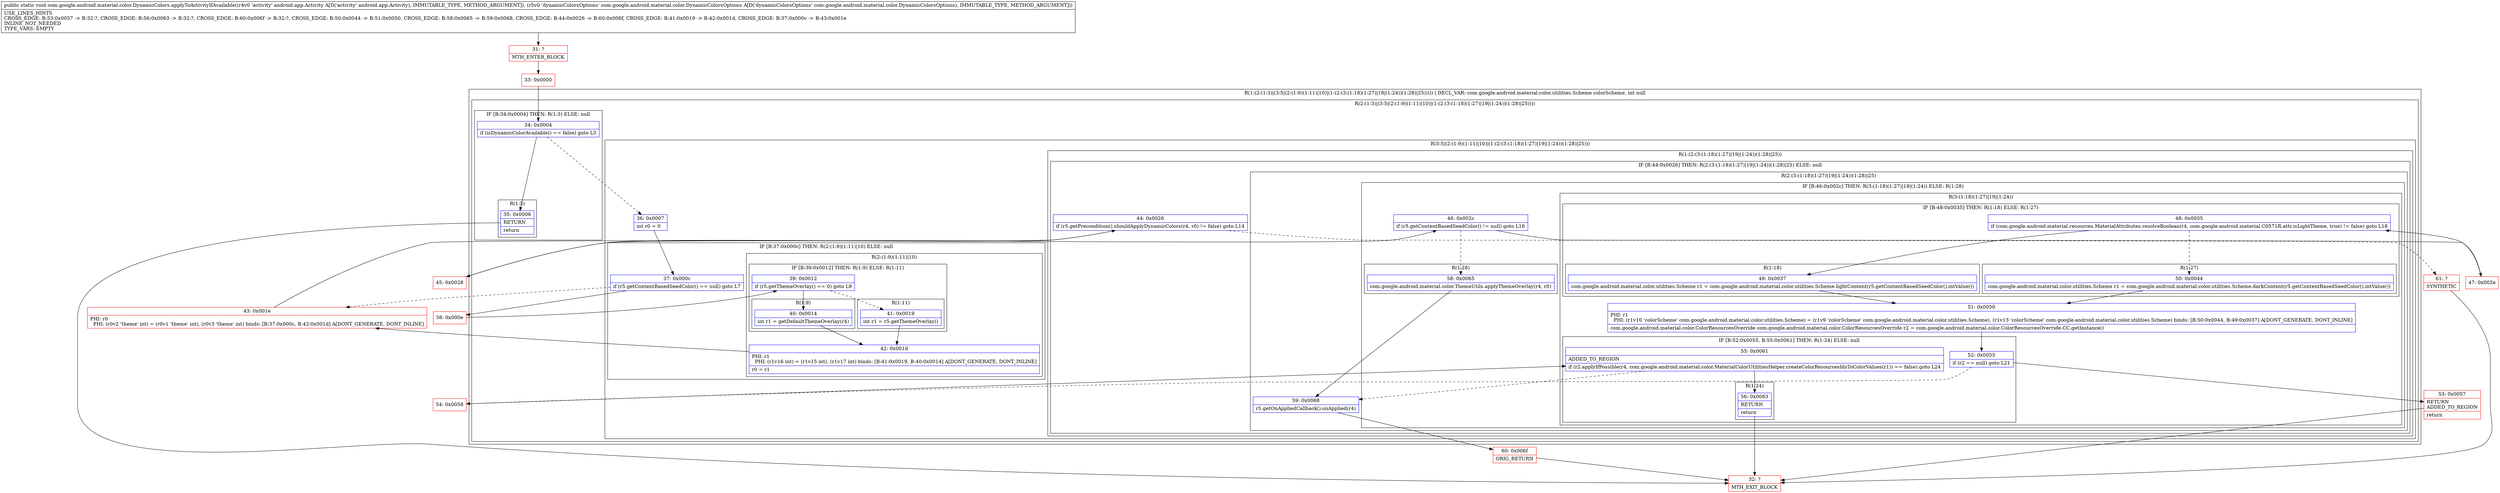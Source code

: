 digraph "CFG forcom.google.android.material.color.DynamicColors.applyToActivityIfAvailable(Landroid\/app\/Activity;Lcom\/google\/android\/material\/color\/DynamicColorsOptions;)V" {
subgraph cluster_Region_1324344766 {
label = "R(1:(2:(1:3)|(3:5|(2:(1:9)(1:11)|10)|(1:(2:(3:(1:18)(1:27)|19|(1:24))(1:28)|25))))) | DECL_VAR: com.google.android.material.color.utilities.Scheme colorScheme, int null\l";
node [shape=record,color=blue];
subgraph cluster_Region_1786141698 {
label = "R(2:(1:3)|(3:5|(2:(1:9)(1:11)|10)|(1:(2:(3:(1:18)(1:27)|19|(1:24))(1:28)|25))))";
node [shape=record,color=blue];
subgraph cluster_IfRegion_2005776401 {
label = "IF [B:34:0x0004] THEN: R(1:3) ELSE: null";
node [shape=record,color=blue];
Node_34 [shape=record,label="{34\:\ 0x0004|if (isDynamicColorAvailable() == false) goto L3\l}"];
subgraph cluster_Region_1802973014 {
label = "R(1:3)";
node [shape=record,color=blue];
Node_35 [shape=record,label="{35\:\ 0x0006|RETURN\l|return\l}"];
}
}
subgraph cluster_Region_1795052145 {
label = "R(3:5|(2:(1:9)(1:11)|10)|(1:(2:(3:(1:18)(1:27)|19|(1:24))(1:28)|25)))";
node [shape=record,color=blue];
Node_36 [shape=record,label="{36\:\ 0x0007|int r0 = 0\l}"];
subgraph cluster_IfRegion_1518663059 {
label = "IF [B:37:0x000c] THEN: R(2:(1:9)(1:11)|10) ELSE: null";
node [shape=record,color=blue];
Node_37 [shape=record,label="{37\:\ 0x000c|if (r5.getContentBasedSeedColor() == null) goto L7\l}"];
subgraph cluster_Region_1623410081 {
label = "R(2:(1:9)(1:11)|10)";
node [shape=record,color=blue];
subgraph cluster_IfRegion_38413453 {
label = "IF [B:39:0x0012] THEN: R(1:9) ELSE: R(1:11)";
node [shape=record,color=blue];
Node_39 [shape=record,label="{39\:\ 0x0012|if (r5.getThemeOverlay() == 0) goto L9\l}"];
subgraph cluster_Region_937660043 {
label = "R(1:9)";
node [shape=record,color=blue];
Node_40 [shape=record,label="{40\:\ 0x0014|int r1 = getDefaultThemeOverlay(r4)\l}"];
}
subgraph cluster_Region_1652240844 {
label = "R(1:11)";
node [shape=record,color=blue];
Node_41 [shape=record,label="{41\:\ 0x0019|int r1 = r5.getThemeOverlay()\l}"];
}
}
Node_42 [shape=record,label="{42\:\ 0x001d|PHI: r1 \l  PHI: (r1v16 int) = (r1v15 int), (r1v17 int) binds: [B:41:0x0019, B:40:0x0014] A[DONT_GENERATE, DONT_INLINE]\l|r0 = r1\l}"];
}
}
subgraph cluster_Region_412965349 {
label = "R(1:(2:(3:(1:18)(1:27)|19|(1:24))(1:28)|25))";
node [shape=record,color=blue];
subgraph cluster_IfRegion_1245169472 {
label = "IF [B:44:0x0026] THEN: R(2:(3:(1:18)(1:27)|19|(1:24))(1:28)|25) ELSE: null";
node [shape=record,color=blue];
Node_44 [shape=record,label="{44\:\ 0x0026|if (r5.getPrecondition().shouldApplyDynamicColors(r4, r0) != false) goto L14\l}"];
subgraph cluster_Region_1245894719 {
label = "R(2:(3:(1:18)(1:27)|19|(1:24))(1:28)|25)";
node [shape=record,color=blue];
subgraph cluster_IfRegion_924292233 {
label = "IF [B:46:0x002c] THEN: R(3:(1:18)(1:27)|19|(1:24)) ELSE: R(1:28)";
node [shape=record,color=blue];
Node_46 [shape=record,label="{46\:\ 0x002c|if (r5.getContentBasedSeedColor() != null) goto L16\l}"];
subgraph cluster_Region_1464275078 {
label = "R(3:(1:18)(1:27)|19|(1:24))";
node [shape=record,color=blue];
subgraph cluster_IfRegion_1680519338 {
label = "IF [B:48:0x0035] THEN: R(1:18) ELSE: R(1:27)";
node [shape=record,color=blue];
Node_48 [shape=record,label="{48\:\ 0x0035|if (com.google.android.material.resources.MaterialAttributes.resolveBoolean(r4, com.google.android.material.C0571R.attr.isLightTheme, true) != false) goto L18\l}"];
subgraph cluster_Region_599707254 {
label = "R(1:18)";
node [shape=record,color=blue];
Node_49 [shape=record,label="{49\:\ 0x0037|com.google.android.material.color.utilities.Scheme r1 = com.google.android.material.color.utilities.Scheme.lightContent(r5.getContentBasedSeedColor().intValue())\l}"];
}
subgraph cluster_Region_1495955135 {
label = "R(1:27)";
node [shape=record,color=blue];
Node_50 [shape=record,label="{50\:\ 0x0044|com.google.android.material.color.utilities.Scheme r1 = com.google.android.material.color.utilities.Scheme.darkContent(r5.getContentBasedSeedColor().intValue())\l}"];
}
}
Node_51 [shape=record,label="{51\:\ 0x0050|PHI: r1 \l  PHI: (r1v10 'colorScheme' com.google.android.material.color.utilities.Scheme) = (r1v9 'colorScheme' com.google.android.material.color.utilities.Scheme), (r1v13 'colorScheme' com.google.android.material.color.utilities.Scheme) binds: [B:50:0x0044, B:49:0x0037] A[DONT_GENERATE, DONT_INLINE]\l|com.google.android.material.color.ColorResourcesOverride com.google.android.material.color.ColorResourcesOverride r2 = com.google.android.material.color.ColorResourcesOverride.CC.getInstance()\l}"];
subgraph cluster_IfRegion_1752055280 {
label = "IF [B:52:0x0055, B:55:0x0061] THEN: R(1:24) ELSE: null";
node [shape=record,color=blue];
Node_52 [shape=record,label="{52\:\ 0x0055|if (r2 == null) goto L21\l}"];
Node_55 [shape=record,label="{55\:\ 0x0061|ADDED_TO_REGION\l|if (r2.applyIfPossible(r4, com.google.android.material.color.MaterialColorUtilitiesHelper.createColorResourcesIdsToColorValues(r1)) == false) goto L24\l}"];
subgraph cluster_Region_369795003 {
label = "R(1:24)";
node [shape=record,color=blue];
Node_56 [shape=record,label="{56\:\ 0x0063|RETURN\l|return\l}"];
}
}
}
subgraph cluster_Region_1105185071 {
label = "R(1:28)";
node [shape=record,color=blue];
Node_58 [shape=record,label="{58\:\ 0x0065|com.google.android.material.color.ThemeUtils.applyThemeOverlay(r4, r0)\l}"];
}
}
Node_59 [shape=record,label="{59\:\ 0x0068|r5.getOnAppliedCallback().onApplied(r4)\l}"];
}
}
}
}
}
}
Node_31 [shape=record,color=red,label="{31\:\ ?|MTH_ENTER_BLOCK\l}"];
Node_33 [shape=record,color=red,label="{33\:\ 0x0000}"];
Node_32 [shape=record,color=red,label="{32\:\ ?|MTH_EXIT_BLOCK\l}"];
Node_38 [shape=record,color=red,label="{38\:\ 0x000e}"];
Node_43 [shape=record,color=red,label="{43\:\ 0x001e|PHI: r0 \l  PHI: (r0v2 'theme' int) = (r0v1 'theme' int), (r0v3 'theme' int) binds: [B:37:0x000c, B:42:0x001d] A[DONT_GENERATE, DONT_INLINE]\l}"];
Node_45 [shape=record,color=red,label="{45\:\ 0x0028}"];
Node_47 [shape=record,color=red,label="{47\:\ 0x002e}"];
Node_53 [shape=record,color=red,label="{53\:\ 0x0057|RETURN\lADDED_TO_REGION\l|return\l}"];
Node_54 [shape=record,color=red,label="{54\:\ 0x0058}"];
Node_60 [shape=record,color=red,label="{60\:\ 0x006f|ORIG_RETURN\l}"];
Node_61 [shape=record,color=red,label="{61\:\ ?|SYNTHETIC\l}"];
MethodNode[shape=record,label="{public static void com.google.android.material.color.DynamicColors.applyToActivityIfAvailable((r4v0 'activity' android.app.Activity A[D('activity' android.app.Activity), IMMUTABLE_TYPE, METHOD_ARGUMENT]), (r5v0 'dynamicColorsOptions' com.google.android.material.color.DynamicColorsOptions A[D('dynamicColorsOptions' com.google.android.material.color.DynamicColorsOptions), IMMUTABLE_TYPE, METHOD_ARGUMENT]))  | USE_LINES_HINTS\lCROSS_EDGE: B:53:0x0057 \-\> B:32:?, CROSS_EDGE: B:56:0x0063 \-\> B:32:?, CROSS_EDGE: B:60:0x006f \-\> B:32:?, CROSS_EDGE: B:50:0x0044 \-\> B:51:0x0050, CROSS_EDGE: B:58:0x0065 \-\> B:59:0x0068, CROSS_EDGE: B:44:0x0026 \-\> B:60:0x006f, CROSS_EDGE: B:41:0x0019 \-\> B:42:0x001d, CROSS_EDGE: B:37:0x000c \-\> B:43:0x001e\lINLINE_NOT_NEEDED\lTYPE_VARS: EMPTY\l}"];
MethodNode -> Node_31;Node_34 -> Node_35;
Node_34 -> Node_36[style=dashed];
Node_35 -> Node_32;
Node_36 -> Node_37;
Node_37 -> Node_38;
Node_37 -> Node_43[style=dashed];
Node_39 -> Node_40;
Node_39 -> Node_41[style=dashed];
Node_40 -> Node_42;
Node_41 -> Node_42;
Node_42 -> Node_43;
Node_44 -> Node_45;
Node_44 -> Node_61[style=dashed];
Node_46 -> Node_47;
Node_46 -> Node_58[style=dashed];
Node_48 -> Node_49;
Node_48 -> Node_50[style=dashed];
Node_49 -> Node_51;
Node_50 -> Node_51;
Node_51 -> Node_52;
Node_52 -> Node_53;
Node_52 -> Node_54[style=dashed];
Node_55 -> Node_56;
Node_55 -> Node_59[style=dashed];
Node_56 -> Node_32;
Node_58 -> Node_59;
Node_59 -> Node_60;
Node_31 -> Node_33;
Node_33 -> Node_34;
Node_38 -> Node_39;
Node_43 -> Node_44;
Node_45 -> Node_46;
Node_47 -> Node_48;
Node_53 -> Node_32;
Node_54 -> Node_55;
Node_60 -> Node_32;
Node_61 -> Node_32;
}


